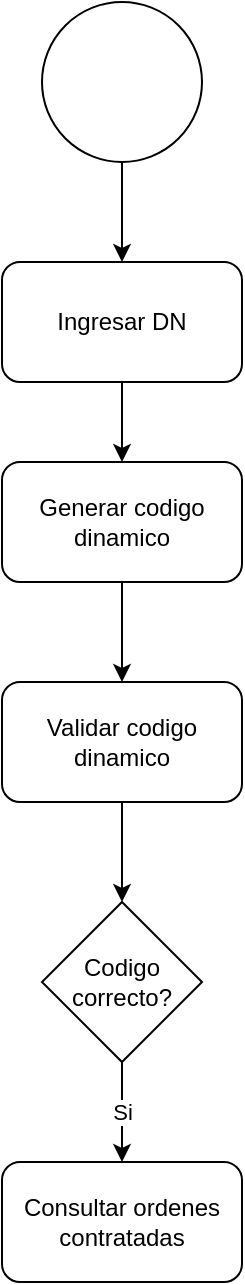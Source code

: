 <mxfile version="21.2.9" type="github">
  <diagram name="Página-1" id="vFMTpuBfQ2BDMQowuyoN">
    <mxGraphModel dx="499" dy="837" grid="1" gridSize="10" guides="1" tooltips="1" connect="1" arrows="1" fold="1" page="1" pageScale="1" pageWidth="1100" pageHeight="850" math="0" shadow="0">
      <root>
        <mxCell id="0" />
        <mxCell id="1" parent="0" />
        <mxCell id="5BI2bWIxo3VURFmc9KG7-5" style="edgeStyle=orthogonalEdgeStyle;rounded=0;orthogonalLoop=1;jettySize=auto;html=1;" edge="1" parent="1" source="5BI2bWIxo3VURFmc9KG7-3" target="5BI2bWIxo3VURFmc9KG7-4">
          <mxGeometry relative="1" as="geometry" />
        </mxCell>
        <mxCell id="5BI2bWIxo3VURFmc9KG7-3" value="" style="ellipse;whiteSpace=wrap;html=1;aspect=fixed;" vertex="1" parent="1">
          <mxGeometry x="200" y="20" width="80" height="80" as="geometry" />
        </mxCell>
        <mxCell id="5BI2bWIxo3VURFmc9KG7-9" style="edgeStyle=orthogonalEdgeStyle;rounded=0;orthogonalLoop=1;jettySize=auto;html=1;" edge="1" parent="1" source="5BI2bWIxo3VURFmc9KG7-4" target="5BI2bWIxo3VURFmc9KG7-6">
          <mxGeometry relative="1" as="geometry" />
        </mxCell>
        <mxCell id="5BI2bWIxo3VURFmc9KG7-4" value="Ingresar DN" style="rounded=1;whiteSpace=wrap;html=1;" vertex="1" parent="1">
          <mxGeometry x="180" y="150" width="120" height="60" as="geometry" />
        </mxCell>
        <mxCell id="5BI2bWIxo3VURFmc9KG7-10" style="edgeStyle=orthogonalEdgeStyle;rounded=0;orthogonalLoop=1;jettySize=auto;html=1;" edge="1" parent="1" source="5BI2bWIxo3VURFmc9KG7-6" target="5BI2bWIxo3VURFmc9KG7-8">
          <mxGeometry relative="1" as="geometry" />
        </mxCell>
        <mxCell id="5BI2bWIxo3VURFmc9KG7-6" value="Generar codigo dinamico" style="rounded=1;whiteSpace=wrap;html=1;" vertex="1" parent="1">
          <mxGeometry x="180" y="250" width="120" height="60" as="geometry" />
        </mxCell>
        <mxCell id="5BI2bWIxo3VURFmc9KG7-12" style="edgeStyle=orthogonalEdgeStyle;rounded=0;orthogonalLoop=1;jettySize=auto;html=1;" edge="1" parent="1" source="5BI2bWIxo3VURFmc9KG7-8" target="5BI2bWIxo3VURFmc9KG7-11">
          <mxGeometry relative="1" as="geometry" />
        </mxCell>
        <mxCell id="5BI2bWIxo3VURFmc9KG7-8" value="Validar codigo dinamico" style="rounded=1;whiteSpace=wrap;html=1;" vertex="1" parent="1">
          <mxGeometry x="180" y="360" width="120" height="60" as="geometry" />
        </mxCell>
        <mxCell id="5BI2bWIxo3VURFmc9KG7-14" value="Si" style="edgeStyle=orthogonalEdgeStyle;rounded=0;orthogonalLoop=1;jettySize=auto;html=1;" edge="1" parent="1" source="5BI2bWIxo3VURFmc9KG7-11" target="5BI2bWIxo3VURFmc9KG7-13">
          <mxGeometry relative="1" as="geometry" />
        </mxCell>
        <mxCell id="5BI2bWIxo3VURFmc9KG7-11" value="Codigo correcto?" style="rhombus;whiteSpace=wrap;html=1;" vertex="1" parent="1">
          <mxGeometry x="200" y="470" width="80" height="80" as="geometry" />
        </mxCell>
        <mxCell id="5BI2bWIxo3VURFmc9KG7-13" value="Consultar ordenes contratadas" style="rounded=1;whiteSpace=wrap;html=1;" vertex="1" parent="1">
          <mxGeometry x="180" y="600" width="120" height="60" as="geometry" />
        </mxCell>
      </root>
    </mxGraphModel>
  </diagram>
</mxfile>
